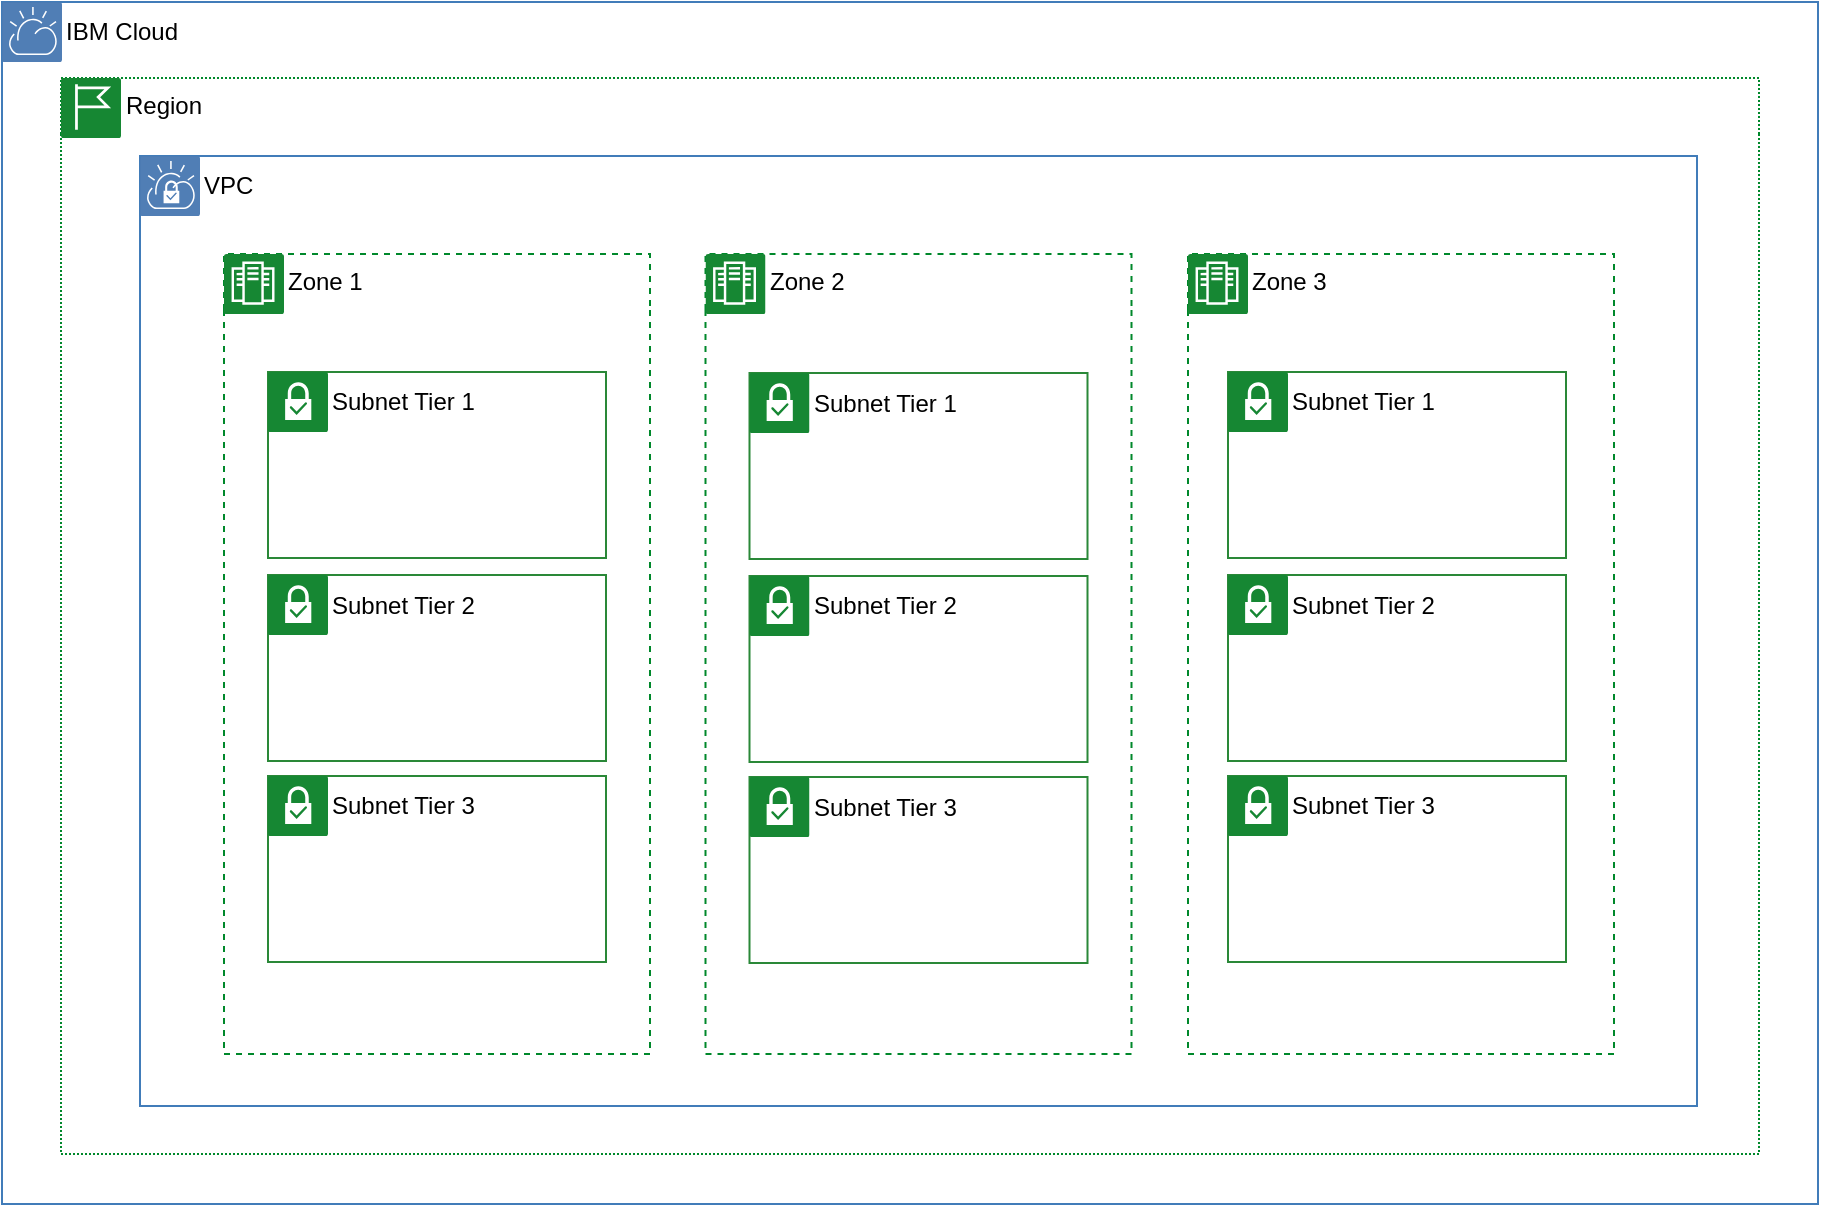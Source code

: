 <mxfile version="12.4.9" type="device"><diagram id="Ey31G7HdxThKTcZOKQR0" name="Page-1"><mxGraphModel dx="2042" dy="1285" grid="0" gridSize="10" guides="1" tooltips="1" connect="1" arrows="1" fold="1" page="0" pageScale="1" pageWidth="850" pageHeight="1100" math="0" shadow="0"><root><mxCell id="0"/><mxCell id="1" parent="0"/><mxCell id="o7qOgok-WN78GjJVfqus-24" value="IBM Cloud" style="swimlane;fontStyle=0;horizontal=1;collapsible=0;startSize=28;swimlaneLine=0;swimlaneFillColor=none;fillColor=none;rounded=0;whiteSpace=wrap;html=1;absoluteArcSize=1;arcSize=12;strokeColor=#417CB9;verticalAlign=top;align=left;spacingLeft=30;spacingTop=1;dashed=0;strokeWidth=1;" vertex="1" parent="1"><mxGeometry x="-291" y="-9" width="908" height="601" as="geometry"/></mxCell><mxCell id="o7qOgok-WN78GjJVfqus-25" value="" style="aspect=fixed;perimeter=ellipsePerimeter;html=1;align=center;shadow=0;dashed=0;fontColor=#4277BB;labelBackgroundColor=#ffffff;fontSize=12;spacingTop=3;image;image=img/lib/ibm/vpc/CloudTag.svg;part=1;" vertex="1" parent="o7qOgok-WN78GjJVfqus-24"><mxGeometry width="30" height="30" as="geometry"/></mxCell><mxCell id="o7qOgok-WN78GjJVfqus-26" value="Region" style="swimlane;fontStyle=0;horizontal=1;collapsible=0;startSize=28;swimlaneLine=0;swimlaneFillColor=none;fillColor=none;rounded=0;whiteSpace=wrap;html=1;absoluteArcSize=1;arcSize=0;strokeColor=#00882B;verticalAlign=top;align=left;spacingLeft=30;dashed=1;strokeWidth=1;container=1;dashPattern=1 1;" vertex="1" parent="o7qOgok-WN78GjJVfqus-24"><mxGeometry x="29.5" y="38" width="849" height="538" as="geometry"/></mxCell><mxCell id="o7qOgok-WN78GjJVfqus-27" value="" style="aspect=fixed;perimeter=ellipsePerimeter;html=1;align=center;shadow=0;dashed=0;fontColor=#4277BB;labelBackgroundColor=#ffffff;fontSize=12;spacingTop=3;image;image=img/lib/ibm/vpc/RegionTag.svg;part=1;" vertex="1" parent="o7qOgok-WN78GjJVfqus-26"><mxGeometry width="30" height="30" as="geometry"/></mxCell><mxCell id="o7qOgok-WN78GjJVfqus-29" value="VPC" style="swimlane;fontStyle=0;horizontal=1;collapsible=0;startSize=28;swimlaneLine=0;swimlaneFillColor=none;fillColor=none;rounded=0;whiteSpace=wrap;html=1;absoluteArcSize=1;arcSize=12;strokeColor=#417CB9;verticalAlign=top;align=left;spacingLeft=30;spacingTop=1;dashed=0;strokeWidth=1;" vertex="1" parent="o7qOgok-WN78GjJVfqus-26"><mxGeometry x="39.5" y="39" width="778.5" height="475" as="geometry"/></mxCell><mxCell id="o7qOgok-WN78GjJVfqus-30" value="" style="aspect=fixed;perimeter=ellipsePerimeter;html=1;align=center;shadow=0;dashed=0;fontColor=#4277BB;labelBackgroundColor=#ffffff;fontSize=12;spacingTop=3;image;image=img/lib/ibm/vpc/VPCTag.svg;part=1;" vertex="1" parent="o7qOgok-WN78GjJVfqus-29"><mxGeometry width="30" height="30" as="geometry"/></mxCell><mxCell id="o7qOgok-WN78GjJVfqus-31" value="Zone 1" style="swimlane;fontStyle=0;horizontal=1;collapsible=0;startSize=28;swimlaneLine=0;swimlaneFillColor=none;fillColor=none;rounded=0;whiteSpace=wrap;html=1;absoluteArcSize=1;arcSize=0;strokeColor=#00882B;verticalAlign=top;align=left;spacingLeft=30;dashed=1;strokeWidth=1;container=1;" vertex="1" parent="o7qOgok-WN78GjJVfqus-29"><mxGeometry x="42" y="49" width="213" height="400" as="geometry"/></mxCell><mxCell id="o7qOgok-WN78GjJVfqus-32" value="" style="aspect=fixed;perimeter=ellipsePerimeter;html=1;align=center;shadow=0;dashed=0;fontColor=#4277BB;labelBackgroundColor=#ffffff;fontSize=12;spacingTop=3;image;image=img/lib/ibm/vpc/ZoneTag.svg;part=1;" vertex="1" parent="o7qOgok-WN78GjJVfqus-31"><mxGeometry width="30" height="30" as="geometry"/></mxCell><mxCell id="o7qOgok-WN78GjJVfqus-83" value="" style="group" vertex="1" connectable="0" parent="o7qOgok-WN78GjJVfqus-31"><mxGeometry x="22" y="59" width="169" height="295" as="geometry"/></mxCell><mxCell id="o7qOgok-WN78GjJVfqus-39" value="Subnet Tier 1" style="swimlane;fontStyle=0;horizontal=1;collapsible=0;startSize=28;swimlaneLine=0;swimlaneFillColor=none;fillColor=none;rounded=0;whiteSpace=wrap;html=1;absoluteArcSize=1;arcSize=12;strokeColor=#2A8838;verticalAlign=top;align=left;spacingLeft=30;spacingTop=1;dashed=0;strokeWidth=1;" vertex="1" parent="o7qOgok-WN78GjJVfqus-83"><mxGeometry width="169" height="93" as="geometry"/></mxCell><mxCell id="o7qOgok-WN78GjJVfqus-46" value="" style="aspect=fixed;perimeter=ellipsePerimeter;html=1;align=center;shadow=0;dashed=0;fontColor=#4277BB;labelBackgroundColor=#ffffff;fontSize=12;spacingTop=3;image;image=img/lib/ibm/vpc/SubnetTag2.svg;rounded=0;strokeColor=#0000CC;" vertex="1" parent="o7qOgok-WN78GjJVfqus-39"><mxGeometry width="30" height="30" as="geometry"/></mxCell><mxCell id="o7qOgok-WN78GjJVfqus-75" value="Subnet Tier 2" style="swimlane;fontStyle=0;horizontal=1;collapsible=0;startSize=28;swimlaneLine=0;swimlaneFillColor=none;fillColor=none;rounded=0;whiteSpace=wrap;html=1;absoluteArcSize=1;arcSize=12;strokeColor=#2A8838;verticalAlign=top;align=left;spacingLeft=30;spacingTop=1;dashed=0;strokeWidth=1;" vertex="1" parent="o7qOgok-WN78GjJVfqus-83"><mxGeometry y="101.5" width="169" height="93" as="geometry"/></mxCell><mxCell id="o7qOgok-WN78GjJVfqus-76" value="" style="aspect=fixed;perimeter=ellipsePerimeter;html=1;align=center;shadow=0;dashed=0;fontColor=#4277BB;labelBackgroundColor=#ffffff;fontSize=12;spacingTop=3;image;image=img/lib/ibm/vpc/SubnetTag2.svg;rounded=0;strokeColor=#0000CC;" vertex="1" parent="o7qOgok-WN78GjJVfqus-75"><mxGeometry width="30" height="30" as="geometry"/></mxCell><mxCell id="o7qOgok-WN78GjJVfqus-77" value="Subnet Tier 3" style="swimlane;fontStyle=0;horizontal=1;collapsible=0;startSize=28;swimlaneLine=0;swimlaneFillColor=none;fillColor=none;rounded=0;whiteSpace=wrap;html=1;absoluteArcSize=1;arcSize=12;strokeColor=#2A8838;verticalAlign=top;align=left;spacingLeft=30;spacingTop=1;dashed=0;strokeWidth=1;" vertex="1" parent="o7qOgok-WN78GjJVfqus-83"><mxGeometry y="202" width="169" height="93" as="geometry"/></mxCell><mxCell id="o7qOgok-WN78GjJVfqus-78" value="" style="aspect=fixed;perimeter=ellipsePerimeter;html=1;align=center;shadow=0;dashed=0;fontColor=#4277BB;labelBackgroundColor=#ffffff;fontSize=12;spacingTop=3;image;image=img/lib/ibm/vpc/SubnetTag2.svg;rounded=0;strokeColor=#0000CC;" vertex="1" parent="o7qOgok-WN78GjJVfqus-77"><mxGeometry width="30" height="30" as="geometry"/></mxCell><mxCell id="o7qOgok-WN78GjJVfqus-33" value="Zone 2" style="swimlane;fontStyle=0;horizontal=1;collapsible=0;startSize=28;swimlaneLine=0;swimlaneFillColor=none;fillColor=none;rounded=0;whiteSpace=wrap;html=1;absoluteArcSize=1;arcSize=0;strokeColor=#00882B;verticalAlign=top;align=left;spacingLeft=30;dashed=1;strokeWidth=1;container=1;" vertex="1" parent="o7qOgok-WN78GjJVfqus-29"><mxGeometry x="282.75" y="49" width="213" height="400" as="geometry"/></mxCell><mxCell id="o7qOgok-WN78GjJVfqus-34" value="" style="aspect=fixed;perimeter=ellipsePerimeter;html=1;align=center;shadow=0;dashed=0;fontColor=#4277BB;labelBackgroundColor=#ffffff;fontSize=12;spacingTop=3;image;image=img/lib/ibm/vpc/ZoneTag.svg;part=1;" vertex="1" parent="o7qOgok-WN78GjJVfqus-33"><mxGeometry width="30" height="30" as="geometry"/></mxCell><mxCell id="o7qOgok-WN78GjJVfqus-85" value="" style="group" vertex="1" connectable="0" parent="o7qOgok-WN78GjJVfqus-33"><mxGeometry x="22" y="59.5" width="169" height="295" as="geometry"/></mxCell><mxCell id="o7qOgok-WN78GjJVfqus-86" value="Subnet Tier 1" style="swimlane;fontStyle=0;horizontal=1;collapsible=0;startSize=28;swimlaneLine=0;swimlaneFillColor=none;fillColor=none;rounded=0;whiteSpace=wrap;html=1;absoluteArcSize=1;arcSize=12;strokeColor=#2A8838;verticalAlign=top;align=left;spacingLeft=30;spacingTop=1;dashed=0;strokeWidth=1;" vertex="1" parent="o7qOgok-WN78GjJVfqus-85"><mxGeometry width="169" height="93" as="geometry"/></mxCell><mxCell id="o7qOgok-WN78GjJVfqus-87" value="" style="aspect=fixed;perimeter=ellipsePerimeter;html=1;align=center;shadow=0;dashed=0;fontColor=#4277BB;labelBackgroundColor=#ffffff;fontSize=12;spacingTop=3;image;image=img/lib/ibm/vpc/SubnetTag2.svg;rounded=0;strokeColor=#0000CC;" vertex="1" parent="o7qOgok-WN78GjJVfqus-86"><mxGeometry width="30" height="30" as="geometry"/></mxCell><mxCell id="o7qOgok-WN78GjJVfqus-88" value="Subnet Tier 2" style="swimlane;fontStyle=0;horizontal=1;collapsible=0;startSize=28;swimlaneLine=0;swimlaneFillColor=none;fillColor=none;rounded=0;whiteSpace=wrap;html=1;absoluteArcSize=1;arcSize=12;strokeColor=#2A8838;verticalAlign=top;align=left;spacingLeft=30;spacingTop=1;dashed=0;strokeWidth=1;" vertex="1" parent="o7qOgok-WN78GjJVfqus-85"><mxGeometry y="101.5" width="169" height="93" as="geometry"/></mxCell><mxCell id="o7qOgok-WN78GjJVfqus-89" value="" style="aspect=fixed;perimeter=ellipsePerimeter;html=1;align=center;shadow=0;dashed=0;fontColor=#4277BB;labelBackgroundColor=#ffffff;fontSize=12;spacingTop=3;image;image=img/lib/ibm/vpc/SubnetTag2.svg;rounded=0;strokeColor=#0000CC;" vertex="1" parent="o7qOgok-WN78GjJVfqus-88"><mxGeometry width="30" height="30" as="geometry"/></mxCell><mxCell id="o7qOgok-WN78GjJVfqus-90" value="Subnet Tier 3" style="swimlane;fontStyle=0;horizontal=1;collapsible=0;startSize=28;swimlaneLine=0;swimlaneFillColor=none;fillColor=none;rounded=0;whiteSpace=wrap;html=1;absoluteArcSize=1;arcSize=12;strokeColor=#2A8838;verticalAlign=top;align=left;spacingLeft=30;spacingTop=1;dashed=0;strokeWidth=1;" vertex="1" parent="o7qOgok-WN78GjJVfqus-85"><mxGeometry y="202" width="169" height="93" as="geometry"/></mxCell><mxCell id="o7qOgok-WN78GjJVfqus-91" value="" style="aspect=fixed;perimeter=ellipsePerimeter;html=1;align=center;shadow=0;dashed=0;fontColor=#4277BB;labelBackgroundColor=#ffffff;fontSize=12;spacingTop=3;image;image=img/lib/ibm/vpc/SubnetTag2.svg;rounded=0;strokeColor=#0000CC;" vertex="1" parent="o7qOgok-WN78GjJVfqus-90"><mxGeometry width="30" height="30" as="geometry"/></mxCell><mxCell id="o7qOgok-WN78GjJVfqus-36" value="Zone 3" style="swimlane;fontStyle=0;horizontal=1;collapsible=0;startSize=28;swimlaneLine=0;swimlaneFillColor=none;fillColor=none;rounded=0;whiteSpace=wrap;html=1;absoluteArcSize=1;arcSize=0;strokeColor=#00882B;verticalAlign=top;align=left;spacingLeft=30;dashed=1;strokeWidth=1;container=1;" vertex="1" parent="o7qOgok-WN78GjJVfqus-29"><mxGeometry x="524" y="49" width="213" height="400" as="geometry"/></mxCell><mxCell id="o7qOgok-WN78GjJVfqus-37" value="" style="aspect=fixed;perimeter=ellipsePerimeter;html=1;align=center;shadow=0;dashed=0;fontColor=#4277BB;labelBackgroundColor=#ffffff;fontSize=12;spacingTop=3;image;image=img/lib/ibm/vpc/ZoneTag.svg;part=1;" vertex="1" parent="o7qOgok-WN78GjJVfqus-36"><mxGeometry width="30" height="30" as="geometry"/></mxCell><mxCell id="o7qOgok-WN78GjJVfqus-92" value="" style="group" vertex="1" connectable="0" parent="o7qOgok-WN78GjJVfqus-36"><mxGeometry x="20" y="59" width="169" height="295" as="geometry"/></mxCell><mxCell id="o7qOgok-WN78GjJVfqus-93" value="Subnet Tier 1" style="swimlane;fontStyle=0;horizontal=1;collapsible=0;startSize=28;swimlaneLine=0;swimlaneFillColor=none;fillColor=none;rounded=0;whiteSpace=wrap;html=1;absoluteArcSize=1;arcSize=12;strokeColor=#2A8838;verticalAlign=top;align=left;spacingLeft=30;spacingTop=1;dashed=0;strokeWidth=1;" vertex="1" parent="o7qOgok-WN78GjJVfqus-92"><mxGeometry width="169" height="93" as="geometry"/></mxCell><mxCell id="o7qOgok-WN78GjJVfqus-94" value="" style="aspect=fixed;perimeter=ellipsePerimeter;html=1;align=center;shadow=0;dashed=0;fontColor=#4277BB;labelBackgroundColor=#ffffff;fontSize=12;spacingTop=3;image;image=img/lib/ibm/vpc/SubnetTag2.svg;rounded=0;strokeColor=#0000CC;" vertex="1" parent="o7qOgok-WN78GjJVfqus-93"><mxGeometry width="30" height="30" as="geometry"/></mxCell><mxCell id="o7qOgok-WN78GjJVfqus-95" value="Subnet Tier 2" style="swimlane;fontStyle=0;horizontal=1;collapsible=0;startSize=28;swimlaneLine=0;swimlaneFillColor=none;fillColor=none;rounded=0;whiteSpace=wrap;html=1;absoluteArcSize=1;arcSize=12;strokeColor=#2A8838;verticalAlign=top;align=left;spacingLeft=30;spacingTop=1;dashed=0;strokeWidth=1;" vertex="1" parent="o7qOgok-WN78GjJVfqus-92"><mxGeometry y="101.5" width="169" height="93" as="geometry"/></mxCell><mxCell id="o7qOgok-WN78GjJVfqus-96" value="" style="aspect=fixed;perimeter=ellipsePerimeter;html=1;align=center;shadow=0;dashed=0;fontColor=#4277BB;labelBackgroundColor=#ffffff;fontSize=12;spacingTop=3;image;image=img/lib/ibm/vpc/SubnetTag2.svg;rounded=0;strokeColor=#0000CC;" vertex="1" parent="o7qOgok-WN78GjJVfqus-95"><mxGeometry width="30" height="30" as="geometry"/></mxCell><mxCell id="o7qOgok-WN78GjJVfqus-97" value="Subnet Tier 3" style="swimlane;fontStyle=0;horizontal=1;collapsible=0;startSize=28;swimlaneLine=0;swimlaneFillColor=none;fillColor=none;rounded=0;whiteSpace=wrap;html=1;absoluteArcSize=1;arcSize=12;strokeColor=#2A8838;verticalAlign=top;align=left;spacingLeft=30;spacingTop=1;dashed=0;strokeWidth=1;" vertex="1" parent="o7qOgok-WN78GjJVfqus-92"><mxGeometry y="202" width="169" height="93" as="geometry"/></mxCell><mxCell id="o7qOgok-WN78GjJVfqus-98" value="" style="aspect=fixed;perimeter=ellipsePerimeter;html=1;align=center;shadow=0;dashed=0;fontColor=#4277BB;labelBackgroundColor=#ffffff;fontSize=12;spacingTop=3;image;image=img/lib/ibm/vpc/SubnetTag2.svg;rounded=0;strokeColor=#0000CC;" vertex="1" parent="o7qOgok-WN78GjJVfqus-97"><mxGeometry width="30" height="30" as="geometry"/></mxCell></root></mxGraphModel></diagram></mxfile>